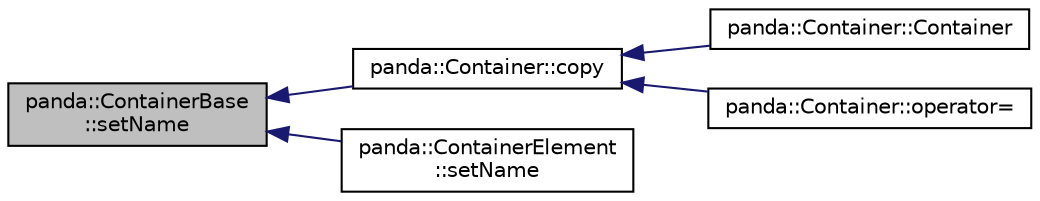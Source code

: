 digraph "panda::ContainerBase::setName"
{
 // INTERACTIVE_SVG=YES
  edge [fontname="Helvetica",fontsize="10",labelfontname="Helvetica",labelfontsize="10"];
  node [fontname="Helvetica",fontsize="10",shape=record];
  rankdir="LR";
  Node1 [label="panda::ContainerBase\l::setName",height=0.2,width=0.4,color="black", fillcolor="grey75", style="filled" fontcolor="black"];
  Node1 -> Node2 [dir="back",color="midnightblue",fontsize="10",style="solid"];
  Node2 [label="panda::Container::copy",height=0.2,width=0.4,color="black", fillcolor="white", style="filled",URL="$classpanda_1_1Container.html#a47bf4140207c40fa731f44766dde536c",tooltip="Copy the array contents. "];
  Node2 -> Node3 [dir="back",color="midnightblue",fontsize="10",style="solid"];
  Node3 [label="panda::Container::Container",height=0.2,width=0.4,color="black", fillcolor="white", style="filled",URL="$classpanda_1_1Container.html#aec587dc1a3991463ce002ee9cb82cb08"];
  Node2 -> Node4 [dir="back",color="midnightblue",fontsize="10",style="solid"];
  Node4 [label="panda::Container::operator=",height=0.2,width=0.4,color="black", fillcolor="white", style="filled",URL="$classpanda_1_1Container.html#a12c1ec82df87e7bb377788c76ba07891"];
  Node1 -> Node5 [dir="back",color="midnightblue",fontsize="10",style="solid"];
  Node5 [label="panda::ContainerElement\l::setName",height=0.2,width=0.4,color="black", fillcolor="white", style="filled",URL="$classpanda_1_1ContainerElement.html#aa08cde4084e7999257de2378579e9807"];
}
